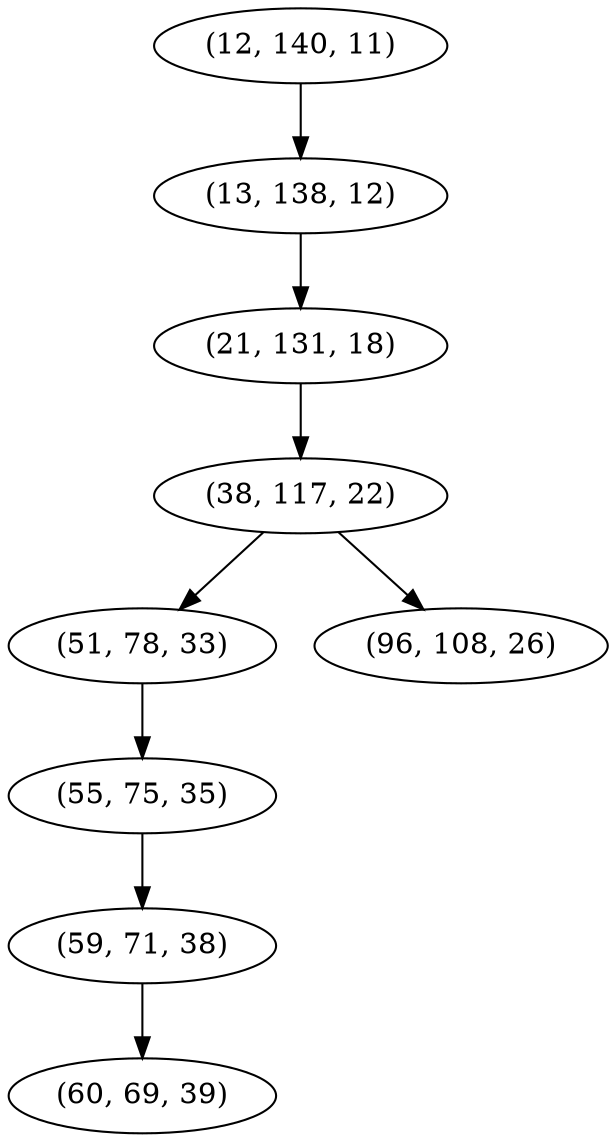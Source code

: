 digraph tree {
    "(12, 140, 11)";
    "(13, 138, 12)";
    "(21, 131, 18)";
    "(38, 117, 22)";
    "(51, 78, 33)";
    "(55, 75, 35)";
    "(59, 71, 38)";
    "(60, 69, 39)";
    "(96, 108, 26)";
    "(12, 140, 11)" -> "(13, 138, 12)";
    "(13, 138, 12)" -> "(21, 131, 18)";
    "(21, 131, 18)" -> "(38, 117, 22)";
    "(38, 117, 22)" -> "(51, 78, 33)";
    "(38, 117, 22)" -> "(96, 108, 26)";
    "(51, 78, 33)" -> "(55, 75, 35)";
    "(55, 75, 35)" -> "(59, 71, 38)";
    "(59, 71, 38)" -> "(60, 69, 39)";
}
